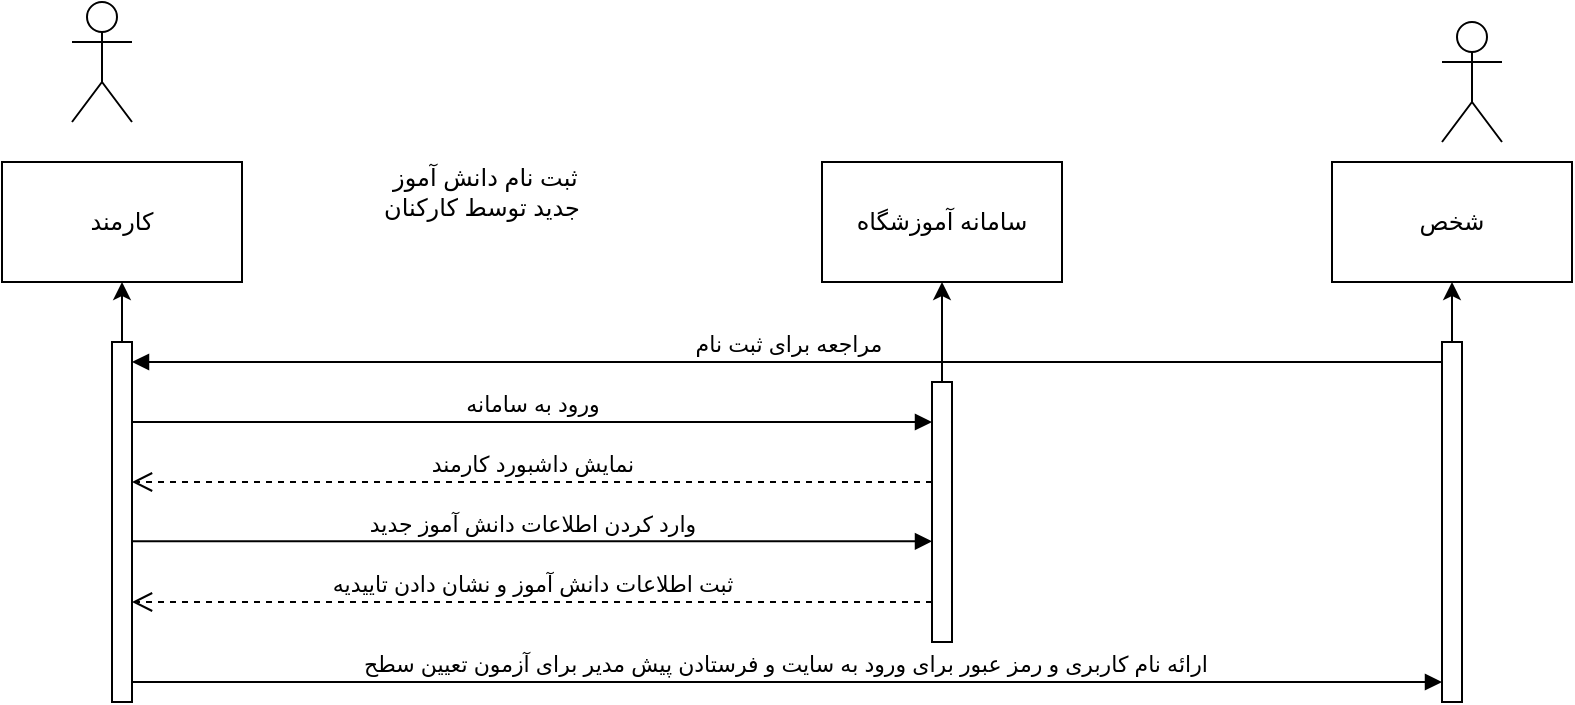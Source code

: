 <mxfile version="27.0.9">
  <diagram name="Page-1" id="P3dmiI1DvQWA3OdlSSRY">
    <mxGraphModel dx="1229" dy="1155" grid="1" gridSize="10" guides="1" tooltips="1" connect="1" arrows="1" fold="1" page="1" pageScale="1" pageWidth="850" pageHeight="1100" math="0" shadow="0">
      <root>
        <mxCell id="0" />
        <mxCell id="1" parent="0" />
        <mxCell id="UyAY8BEiIQMI-yi7YP8f-1" value="" style="edgeStyle=orthogonalEdgeStyle;rounded=0;orthogonalLoop=1;jettySize=auto;html=1;curved=0;" edge="1" parent="1" source="UyAY8BEiIQMI-yi7YP8f-2" target="UyAY8BEiIQMI-yi7YP8f-5">
          <mxGeometry relative="1" as="geometry">
            <Array as="points">
              <mxPoint x="80" y="300" />
              <mxPoint x="80" y="300" />
            </Array>
          </mxGeometry>
        </mxCell>
        <mxCell id="UyAY8BEiIQMI-yi7YP8f-2" value="" style="html=1;points=[[0,0,0,0,5],[0,1,0,0,-5],[1,0,0,0,5],[1,1,0,0,-5]];perimeter=orthogonalPerimeter;outlineConnect=0;targetShapes=umlLifeline;portConstraint=eastwest;newEdgeStyle={&quot;curved&quot;:0,&quot;rounded&quot;:0};" vertex="1" parent="1">
          <mxGeometry x="75" y="230" width="10" height="180" as="geometry" />
        </mxCell>
        <mxCell id="UyAY8BEiIQMI-yi7YP8f-3" value="ورود به سامانه" style="html=1;verticalAlign=bottom;endArrow=block;curved=0;rounded=0;" edge="1" parent="1">
          <mxGeometry relative="1" as="geometry">
            <mxPoint x="85" y="270" as="sourcePoint" />
            <mxPoint x="485" y="270" as="targetPoint" />
            <Array as="points">
              <mxPoint x="275" y="270" />
            </Array>
          </mxGeometry>
        </mxCell>
        <mxCell id="UyAY8BEiIQMI-yi7YP8f-4" value="نمایش داشبورد کارمند" style="html=1;verticalAlign=bottom;endArrow=open;dashed=1;endSize=8;curved=0;rounded=0;" edge="1" parent="1">
          <mxGeometry relative="1" as="geometry">
            <mxPoint x="85" y="300" as="targetPoint" />
            <mxPoint x="485" y="300" as="sourcePoint" />
            <Array as="points">
              <mxPoint x="285" y="300" />
            </Array>
          </mxGeometry>
        </mxCell>
        <mxCell id="UyAY8BEiIQMI-yi7YP8f-5" value="کارمند" style="whiteSpace=wrap;html=1;" vertex="1" parent="1">
          <mxGeometry x="20" y="140" width="120" height="60" as="geometry" />
        </mxCell>
        <mxCell id="UyAY8BEiIQMI-yi7YP8f-6" value="" style="edgeStyle=orthogonalEdgeStyle;rounded=0;orthogonalLoop=1;jettySize=auto;html=1;curved=0;" edge="1" parent="1" source="UyAY8BEiIQMI-yi7YP8f-7" target="UyAY8BEiIQMI-yi7YP8f-8">
          <mxGeometry relative="1" as="geometry">
            <Array as="points">
              <mxPoint x="490" y="300" />
              <mxPoint x="490" y="300" />
            </Array>
          </mxGeometry>
        </mxCell>
        <mxCell id="UyAY8BEiIQMI-yi7YP8f-7" value="" style="html=1;points=[[0,0,0,0,5],[0,1,0,0,-5],[1,0,0,0,5],[1,1,0,0,-5]];perimeter=orthogonalPerimeter;outlineConnect=0;targetShapes=umlLifeline;portConstraint=eastwest;newEdgeStyle={&quot;curved&quot;:0,&quot;rounded&quot;:0};" vertex="1" parent="1">
          <mxGeometry x="485" y="250" width="10" height="130" as="geometry" />
        </mxCell>
        <mxCell id="UyAY8BEiIQMI-yi7YP8f-8" value="سامانه آموزشگاه" style="whiteSpace=wrap;html=1;" vertex="1" parent="1">
          <mxGeometry x="430" y="140" width="120" height="60" as="geometry" />
        </mxCell>
        <mxCell id="UyAY8BEiIQMI-yi7YP8f-9" value="وارد کردن اطلاعات دانش آموز جدید" style="html=1;verticalAlign=bottom;endArrow=block;curved=0;rounded=0;" edge="1" parent="1">
          <mxGeometry relative="1" as="geometry">
            <mxPoint x="85" y="329.66" as="sourcePoint" />
            <mxPoint x="485" y="329.66" as="targetPoint" />
            <Array as="points">
              <mxPoint x="295" y="329.66" />
            </Array>
          </mxGeometry>
        </mxCell>
        <mxCell id="UyAY8BEiIQMI-yi7YP8f-10" value="ثبت اطلاعات دانش آموز و نشان دادن تاییدیه" style="html=1;verticalAlign=bottom;endArrow=open;dashed=1;endSize=8;curved=0;rounded=0;" edge="1" parent="1">
          <mxGeometry relative="1" as="geometry">
            <mxPoint x="85" y="360" as="targetPoint" />
            <mxPoint x="485" y="360" as="sourcePoint" />
            <Array as="points">
              <mxPoint x="335" y="360" />
            </Array>
          </mxGeometry>
        </mxCell>
        <mxCell id="UyAY8BEiIQMI-yi7YP8f-11" value="&amp;nbsp;ثبت نام دانش آموز جدید توسط کارکنان" style="text;html=1;align=center;verticalAlign=middle;whiteSpace=wrap;rounded=0;" vertex="1" parent="1">
          <mxGeometry x="205" y="140" width="110" height="30" as="geometry" />
        </mxCell>
        <mxCell id="UyAY8BEiIQMI-yi7YP8f-12" value="" style="edgeStyle=orthogonalEdgeStyle;rounded=0;orthogonalLoop=1;jettySize=auto;html=1;curved=0;" edge="1" parent="1" source="UyAY8BEiIQMI-yi7YP8f-13" target="UyAY8BEiIQMI-yi7YP8f-14">
          <mxGeometry relative="1" as="geometry">
            <Array as="points">
              <mxPoint x="745" y="300" />
              <mxPoint x="745" y="300" />
            </Array>
          </mxGeometry>
        </mxCell>
        <mxCell id="UyAY8BEiIQMI-yi7YP8f-13" value="" style="html=1;points=[[0,0,0,0,5],[0,1,0,0,-5],[1,0,0,0,5],[1,1,0,0,-5]];perimeter=orthogonalPerimeter;outlineConnect=0;targetShapes=umlLifeline;portConstraint=eastwest;newEdgeStyle={&quot;curved&quot;:0,&quot;rounded&quot;:0};" vertex="1" parent="1">
          <mxGeometry x="740" y="230" width="10" height="180" as="geometry" />
        </mxCell>
        <mxCell id="UyAY8BEiIQMI-yi7YP8f-14" value="شخص" style="whiteSpace=wrap;html=1;" vertex="1" parent="1">
          <mxGeometry x="685" y="140" width="120" height="60" as="geometry" />
        </mxCell>
        <mxCell id="UyAY8BEiIQMI-yi7YP8f-15" value="" style="shape=umlActor;verticalLabelPosition=bottom;verticalAlign=top;html=1;outlineConnect=0;" vertex="1" parent="1">
          <mxGeometry x="55" y="60" width="30" height="60" as="geometry" />
        </mxCell>
        <mxCell id="UyAY8BEiIQMI-yi7YP8f-16" value="" style="shape=umlActor;verticalLabelPosition=bottom;verticalAlign=top;html=1;outlineConnect=0;" vertex="1" parent="1">
          <mxGeometry x="740" y="70" width="30" height="60" as="geometry" />
        </mxCell>
        <mxCell id="UyAY8BEiIQMI-yi7YP8f-17" value="مراجعه برای ثبت نام" style="html=1;verticalAlign=bottom;endArrow=block;curved=0;rounded=0;" edge="1" parent="1">
          <mxGeometry relative="1" as="geometry">
            <mxPoint x="740" y="240" as="sourcePoint" />
            <mxPoint x="85" y="240" as="targetPoint" />
            <Array as="points">
              <mxPoint x="285" y="240" />
            </Array>
          </mxGeometry>
        </mxCell>
        <mxCell id="UyAY8BEiIQMI-yi7YP8f-18" value="ارائه نام کاربری و رمز عبور برای ورود به سایت و فرستادن پیش مدیر برای آزمون تعیین سطح&amp;nbsp;" style="html=1;verticalAlign=bottom;endArrow=block;curved=0;rounded=0;" edge="1" parent="1">
          <mxGeometry relative="1" as="geometry">
            <mxPoint x="85" y="400.0" as="sourcePoint" />
            <mxPoint x="740" y="400.0" as="targetPoint" />
            <Array as="points">
              <mxPoint x="305" y="400" />
            </Array>
          </mxGeometry>
        </mxCell>
      </root>
    </mxGraphModel>
  </diagram>
</mxfile>
